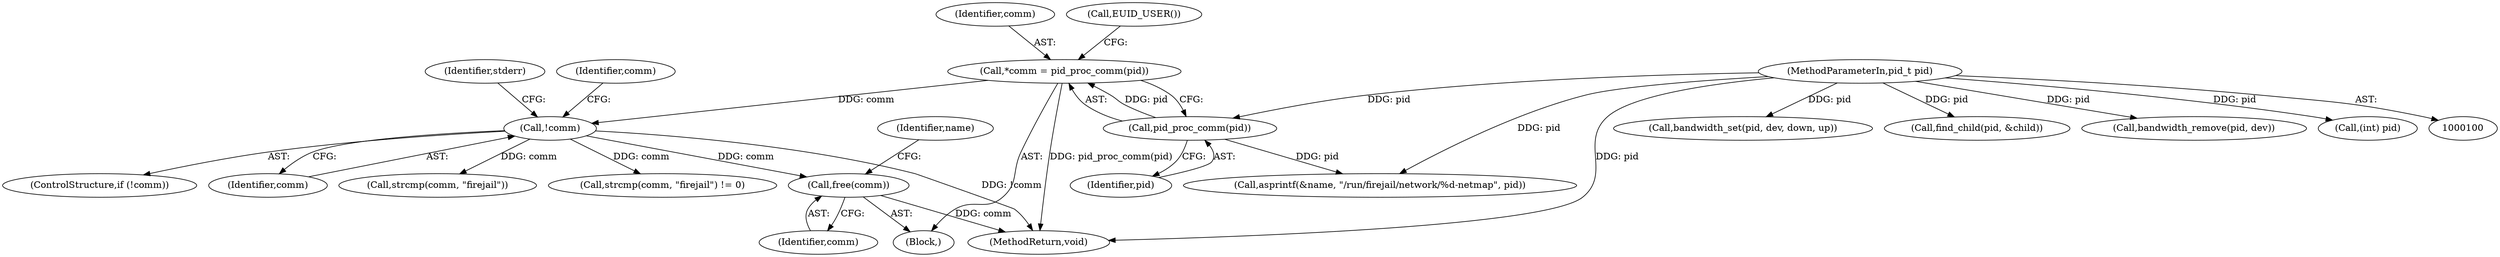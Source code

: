 digraph "0_firejail_5d43fdcd215203868d440ffc42036f5f5ffc89fc@API" {
"1000136" [label="(Call,free(comm))"];
"1000116" [label="(Call,!comm)"];
"1000110" [label="(Call,*comm = pid_proc_comm(pid))"];
"1000112" [label="(Call,pid_proc_comm(pid))"];
"1000101" [label="(MethodParameterIn,pid_t pid)"];
"1000197" [label="(Call,bandwidth_set(pid, dev, down, up))"];
"1000126" [label="(Call,strcmp(comm, \"firejail\"))"];
"1000143" [label="(Identifier,name)"];
"1000137" [label="(Identifier,comm)"];
"1000117" [label="(Identifier,comm)"];
"1000111" [label="(Identifier,comm)"];
"1000141" [label="(Call,asprintf(&name, \"/run/firejail/network/%d-netmap\", pid))"];
"1000110" [label="(Call,*comm = pid_proc_comm(pid))"];
"1000113" [label="(Identifier,pid)"];
"1000120" [label="(Identifier,stderr)"];
"1000101" [label="(MethodParameterIn,pid_t pid)"];
"1000136" [label="(Call,free(comm))"];
"1000125" [label="(Call,strcmp(comm, \"firejail\") != 0)"];
"1000127" [label="(Identifier,comm)"];
"1000112" [label="(Call,pid_proc_comm(pid))"];
"1000168" [label="(Call,find_child(pid, &child))"];
"1000106" [label="(Block,)"];
"1000451" [label="(MethodReturn,void)"];
"1000116" [label="(Call,!comm)"];
"1000115" [label="(ControlStructure,if (!comm))"];
"1000114" [label="(Call,EUID_USER())"];
"1000209" [label="(Call,bandwidth_remove(pid, dev))"];
"1000227" [label="(Call,(int) pid)"];
"1000136" -> "1000106"  [label="AST: "];
"1000136" -> "1000137"  [label="CFG: "];
"1000137" -> "1000136"  [label="AST: "];
"1000143" -> "1000136"  [label="CFG: "];
"1000136" -> "1000451"  [label="DDG: comm"];
"1000116" -> "1000136"  [label="DDG: comm"];
"1000116" -> "1000115"  [label="AST: "];
"1000116" -> "1000117"  [label="CFG: "];
"1000117" -> "1000116"  [label="AST: "];
"1000120" -> "1000116"  [label="CFG: "];
"1000127" -> "1000116"  [label="CFG: "];
"1000116" -> "1000451"  [label="DDG: !comm"];
"1000110" -> "1000116"  [label="DDG: comm"];
"1000116" -> "1000125"  [label="DDG: comm"];
"1000116" -> "1000126"  [label="DDG: comm"];
"1000110" -> "1000106"  [label="AST: "];
"1000110" -> "1000112"  [label="CFG: "];
"1000111" -> "1000110"  [label="AST: "];
"1000112" -> "1000110"  [label="AST: "];
"1000114" -> "1000110"  [label="CFG: "];
"1000110" -> "1000451"  [label="DDG: pid_proc_comm(pid)"];
"1000112" -> "1000110"  [label="DDG: pid"];
"1000112" -> "1000113"  [label="CFG: "];
"1000113" -> "1000112"  [label="AST: "];
"1000101" -> "1000112"  [label="DDG: pid"];
"1000112" -> "1000141"  [label="DDG: pid"];
"1000101" -> "1000100"  [label="AST: "];
"1000101" -> "1000451"  [label="DDG: pid"];
"1000101" -> "1000141"  [label="DDG: pid"];
"1000101" -> "1000168"  [label="DDG: pid"];
"1000101" -> "1000197"  [label="DDG: pid"];
"1000101" -> "1000209"  [label="DDG: pid"];
"1000101" -> "1000227"  [label="DDG: pid"];
}
